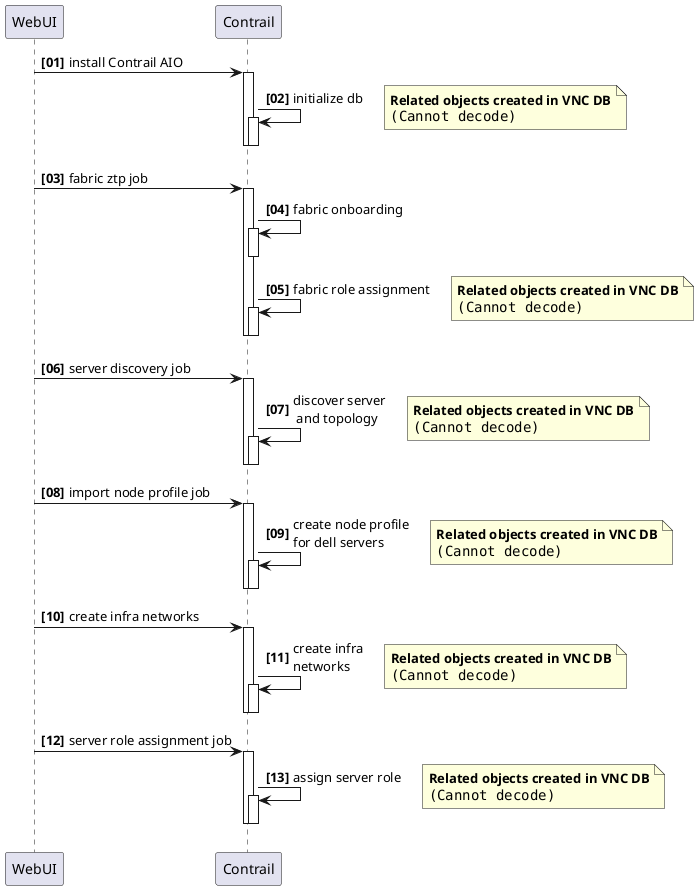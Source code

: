 @startuml
autonumber "<b>[00]"
participant WebUI as ui

participant "Contrail" as contrail

ui -> contrail :  install Contrail AIO
activate contrail
    contrail -> contrail : initialize db
    activate contrail
    deactivate contrail
    note right
    <b>Related objects created in VNC DB</b>
    <img:images/srv-ztp-data-model-00.png>
    end note
deactivate contrail

ui -> contrail : fabric ztp job
activate contrail
    contrail -> contrail : fabric onboarding
    activate contrail
    deactivate contrail

    contrail -> contrail : fabric role assignment
    activate contrail
    deactivate contrail

    note right
    <b>Related objects created in VNC DB</b>
    <img:images/srv-ztp-data-model-01.png>
    end note
deactivate contrail

ui -> contrail : server discovery job
activate contrail
    contrail -> contrail : discover server\n and topology
    activate contrail
    deactivate contrail

    note right
    <b>Related objects created in VNC DB</b>
    <img:images/srv-ztp-data-model-02.png>
    end note
deactivate contrail

ui -> contrail : import node profile job
activate contrail
    contrail -> contrail : create node profile\nfor dell servers
    activate contrail
    deactivate contrail

    note right
    <b>Related objects created in VNC DB</b>
    <img:images/srv-ztp-data-model-03.png>
    end note
deactivate contrail

ui -> contrail : create infra networks
activate contrail
    contrail -> contrail : create infra\nnetworks
    activate contrail
    deactivate contrail

    note right
    <b>Related objects created in VNC DB</b>
    <img:images/srv-ztp-data-model-04.png>
    end note
deactivate contrail

ui -> contrail : server role assignment job
activate contrail
    contrail -> contrail : assign server role
    activate contrail
    deactivate contrail

    note right
    <b>Related objects created in VNC DB</b>
    <img:images/srv-ztp-data-model-05.png>
    end note
deactivate contrail

@enduml